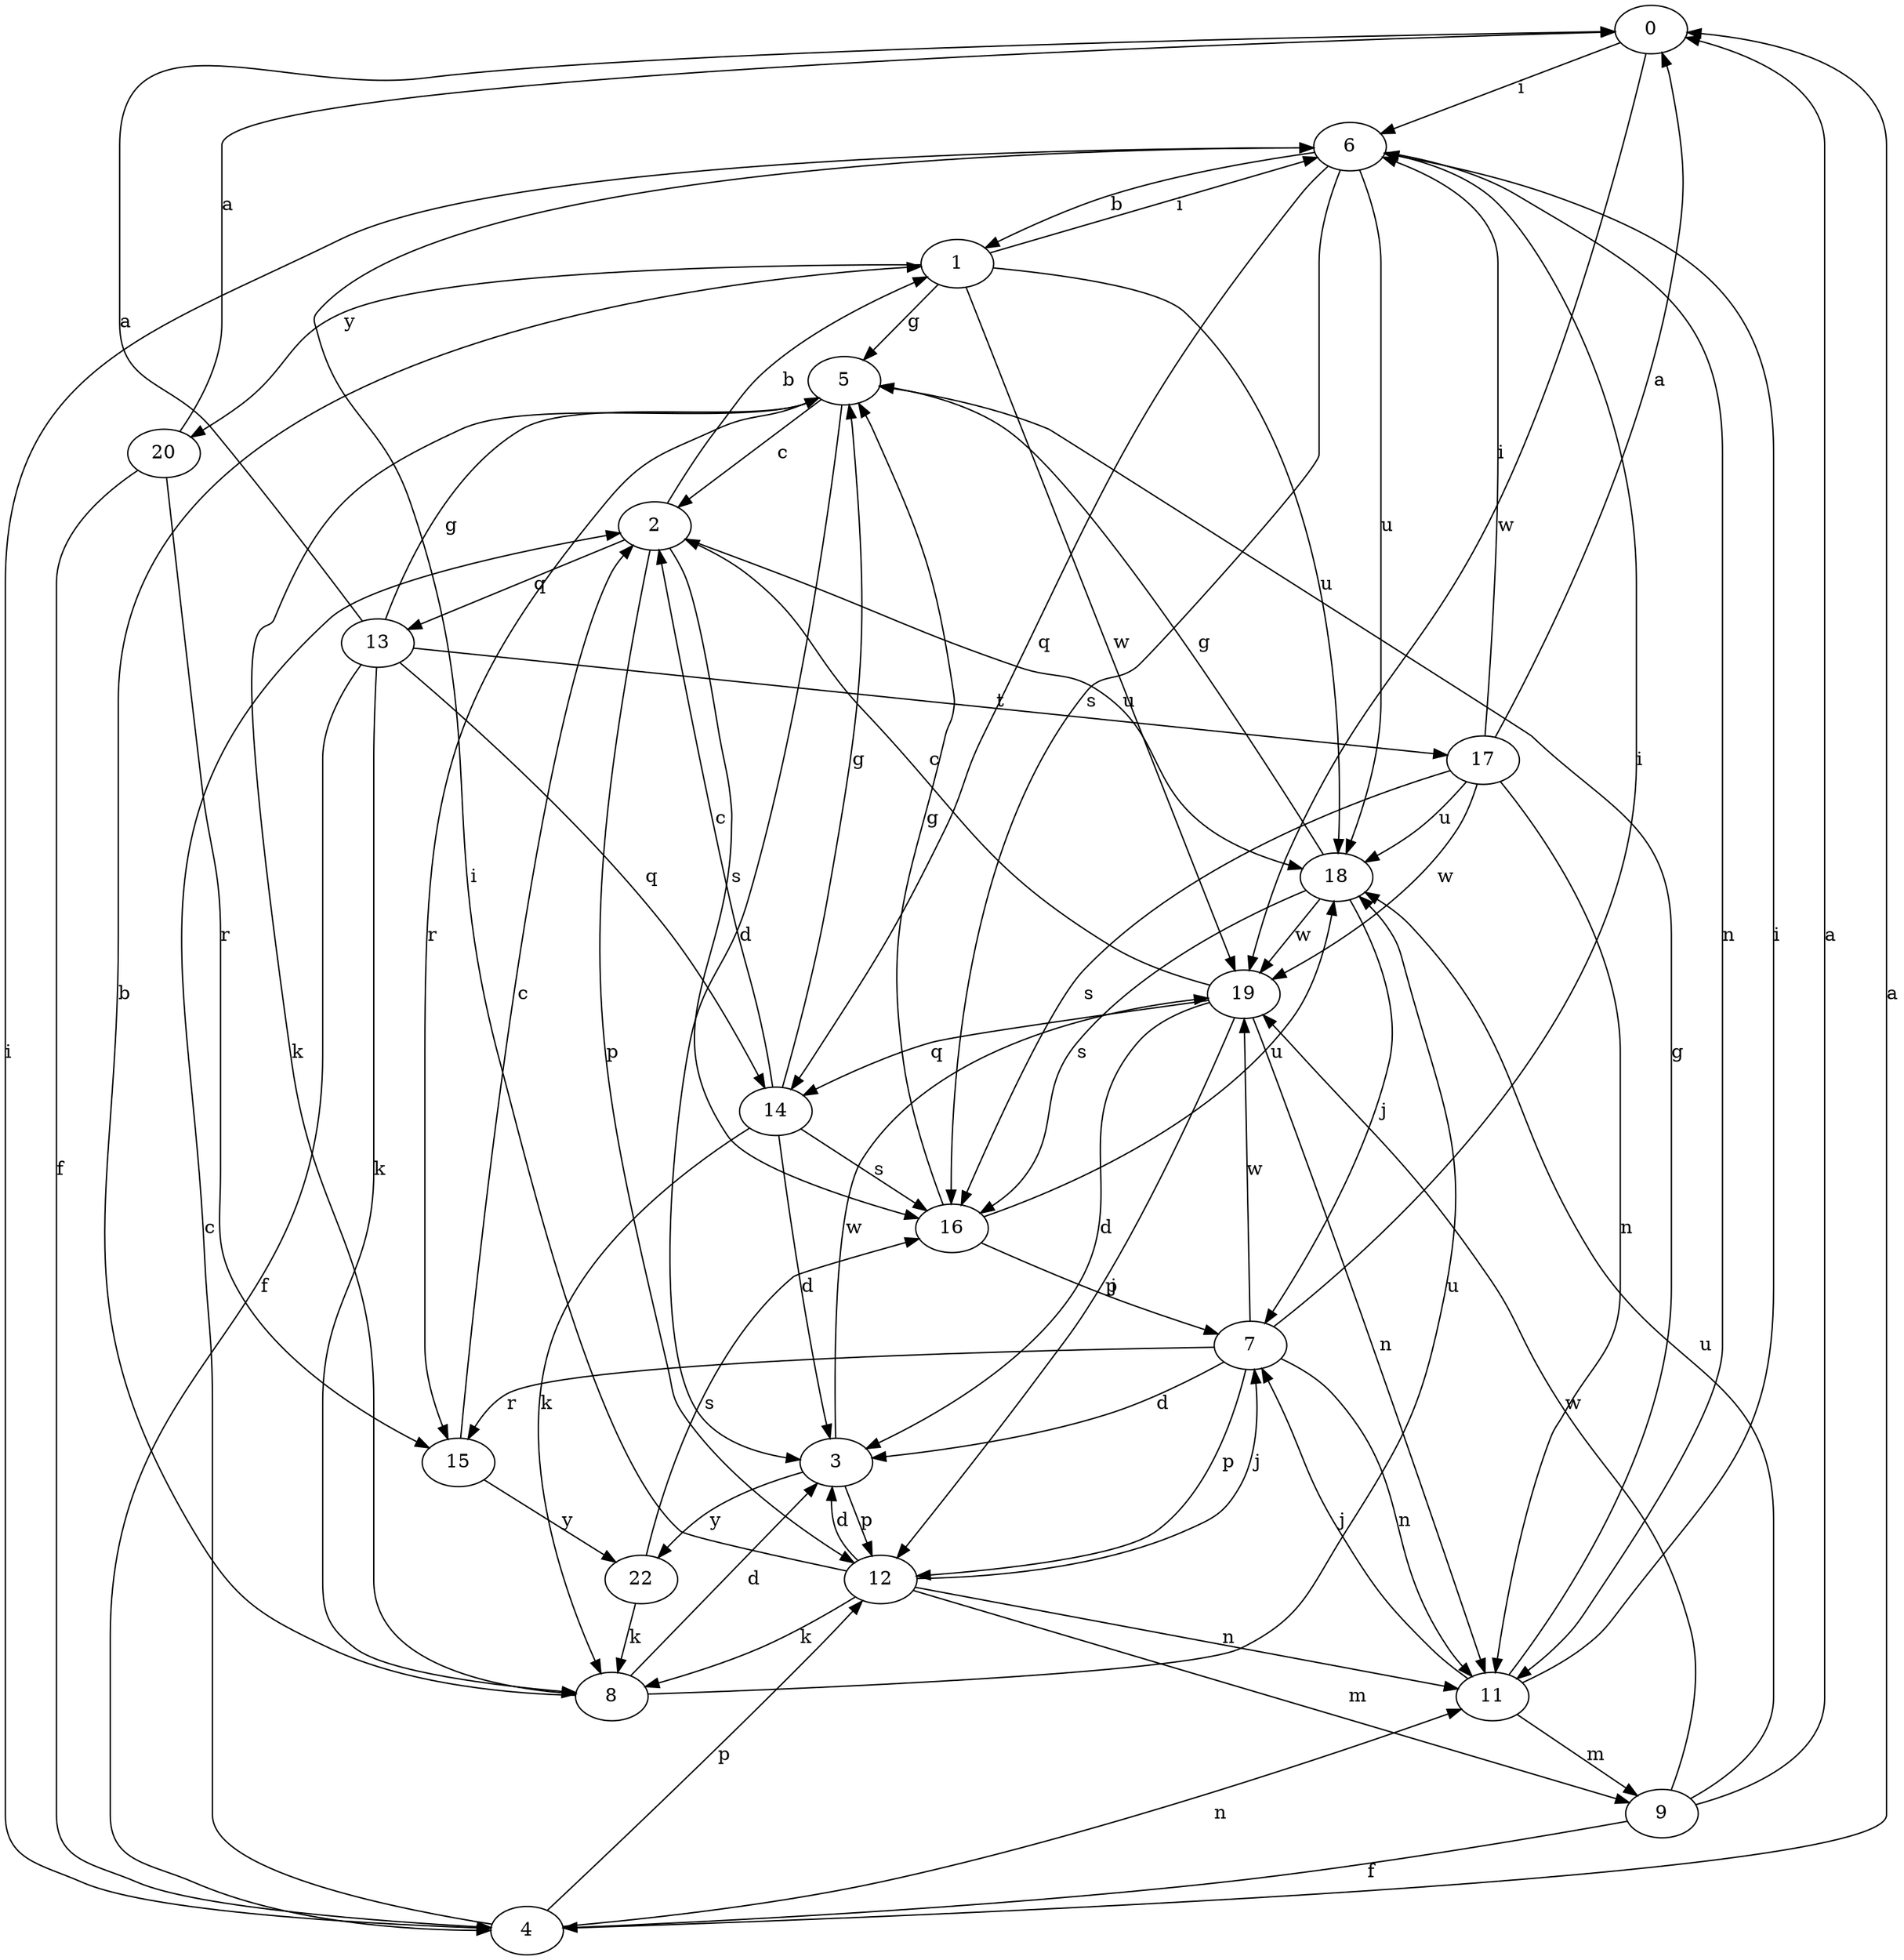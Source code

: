 strict digraph  {
0;
1;
2;
3;
4;
5;
6;
7;
8;
9;
11;
12;
13;
14;
15;
16;
17;
18;
19;
20;
22;
0 -> 6  [label=i];
0 -> 19  [label=w];
1 -> 5  [label=g];
1 -> 6  [label=i];
1 -> 18  [label=u];
1 -> 19  [label=w];
1 -> 20  [label=y];
2 -> 1  [label=b];
2 -> 12  [label=p];
2 -> 13  [label=q];
2 -> 16  [label=s];
2 -> 18  [label=u];
3 -> 12  [label=p];
3 -> 19  [label=w];
3 -> 22  [label=y];
4 -> 0  [label=a];
4 -> 2  [label=c];
4 -> 6  [label=i];
4 -> 11  [label=n];
4 -> 12  [label=p];
5 -> 2  [label=c];
5 -> 3  [label=d];
5 -> 8  [label=k];
5 -> 15  [label=r];
6 -> 1  [label=b];
6 -> 11  [label=n];
6 -> 14  [label=q];
6 -> 16  [label=s];
6 -> 18  [label=u];
7 -> 3  [label=d];
7 -> 6  [label=i];
7 -> 11  [label=n];
7 -> 12  [label=p];
7 -> 15  [label=r];
7 -> 19  [label=w];
8 -> 1  [label=b];
8 -> 3  [label=d];
8 -> 18  [label=u];
9 -> 0  [label=a];
9 -> 4  [label=f];
9 -> 18  [label=u];
9 -> 19  [label=w];
11 -> 5  [label=g];
11 -> 6  [label=i];
11 -> 7  [label=j];
11 -> 9  [label=m];
12 -> 3  [label=d];
12 -> 6  [label=i];
12 -> 7  [label=j];
12 -> 8  [label=k];
12 -> 9  [label=m];
12 -> 11  [label=n];
13 -> 0  [label=a];
13 -> 4  [label=f];
13 -> 5  [label=g];
13 -> 8  [label=k];
13 -> 14  [label=q];
13 -> 17  [label=t];
14 -> 2  [label=c];
14 -> 3  [label=d];
14 -> 5  [label=g];
14 -> 8  [label=k];
14 -> 16  [label=s];
15 -> 2  [label=c];
15 -> 22  [label=y];
16 -> 5  [label=g];
16 -> 7  [label=j];
16 -> 18  [label=u];
17 -> 0  [label=a];
17 -> 6  [label=i];
17 -> 11  [label=n];
17 -> 16  [label=s];
17 -> 18  [label=u];
17 -> 19  [label=w];
18 -> 5  [label=g];
18 -> 7  [label=j];
18 -> 16  [label=s];
18 -> 19  [label=w];
19 -> 2  [label=c];
19 -> 3  [label=d];
19 -> 11  [label=n];
19 -> 12  [label=p];
19 -> 14  [label=q];
20 -> 0  [label=a];
20 -> 4  [label=f];
20 -> 15  [label=r];
22 -> 8  [label=k];
22 -> 16  [label=s];
}
